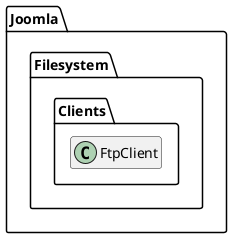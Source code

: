 @startuml
set namespaceSeparator \\
hide members
hide << alias >> circle

class Joomla\\Filesystem\\Clients\\FtpClient
@enduml
